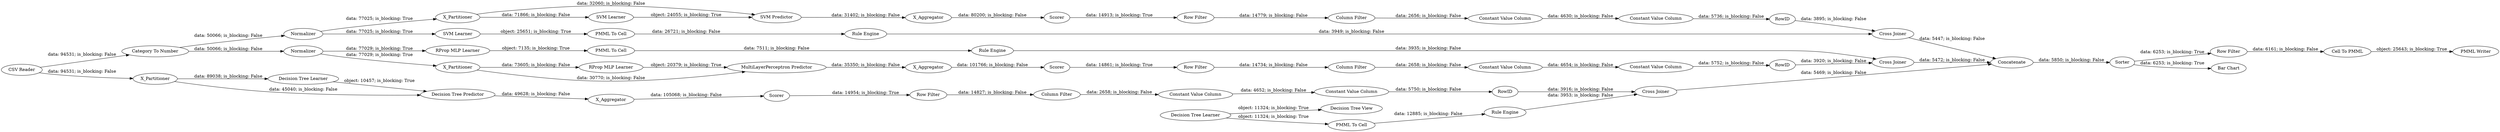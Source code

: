 digraph {
	"-3593570523300805804_53" [label="Row Filter"]
	"2203981554906983130_9" [label="Row Filter"]
	"2019997871590544315_22" [label="PMML To Cell"]
	"3237190295726069136_2" [label=X_Partitioner]
	"-2654002483134356343_33" [label="SVM Learner"]
	"3237190295726069136_41" [label=Scorer]
	"-29976573091476713_9" [label="Row Filter"]
	"-3113106672049760364_35" [label="Decision Tree View"]
	"-3593570523300805804_54" [label="Cell To PMML"]
	"3533211163362116052_7" [label=X_Aggregator]
	"-2654002483134356343_35" [label="Rule Engine"]
	"2019997871590544315_35" [label="RProp MLP Learner"]
	"8734339509728038914_38" [label="Cross Joiner"]
	"3533211163362116052_31" [label="RProp MLP Learner"]
	"-3113106672049760364_28" [label="PMML To Cell"]
	"-29976573091476713_292" [label="Constant Value Column"]
	"3581063713918915974_290" [label="Constant Value Column"]
	"3237190295726069136_32" [label="SVM Predictor"]
	"-3593570523300805804_65" [label="CSV Reader"]
	"2019997871590544315_34" [label="Rule Engine"]
	"8734339509728038914_31" [label="Decision Tree Learner"]
	"-3593570523300805804_60" [label=Concatenate]
	"3533211163362116052_2" [label=X_Partitioner]
	"3237190295726069136_39" [label="Cross Joiner"]
	"3237190295726069136_40" [label=Normalizer]
	"-3113106672049760364_33" [label="Decision Tree Learner"]
	"-3593570523300805804_59" [label="Bar Chart"]
	"2203981554906983130_290" [label="Constant Value Column"]
	"3533211163362116052_40" [label=Scorer]
	"-29976573091476713_290" [label="Constant Value Column"]
	"3533211163362116052_32" [label="MultiLayerPerceptron Predictor"]
	"3581063713918915974_294" [label="Column Filter"]
	"8734339509728038914_7" [label=X_Aggregator]
	"-29976573091476713_294" [label="Column Filter"]
	"-3593570523300805804_52" [label=Sorter]
	"3581063713918915974_9" [label="Row Filter"]
	"3237190295726069136_31" [label="SVM Learner"]
	"3533211163362116052_38" [label="Cross Joiner"]
	"2203981554906983130_293" [label=RowID]
	"8734339509728038914_39" [label=Scorer]
	"-29976573091476713_293" [label=RowID]
	"8734339509728038914_32" [label="Decision Tree Predictor"]
	"2203981554906983130_292" [label="Constant Value Column"]
	"-2654002483134356343_34" [label="PMML To Cell"]
	"-3593570523300805804_61" [label="PMML Writer"]
	"3533211163362116052_39" [label=Normalizer]
	"3237190295726069136_7" [label=X_Aggregator]
	"2203981554906983130_294" [label="Column Filter"]
	"-3593570523300805804_58" [label="Category To Number"]
	"8734339509728038914_2" [label=X_Partitioner]
	"-3113106672049760364_34" [label="Rule Engine"]
	"3581063713918915974_292" [label="Constant Value Column"]
	"3581063713918915974_293" [label=RowID]
	"3581063713918915974_294" -> "3581063713918915974_290" [label="data: 2658; is_blocking: False"]
	"-29976573091476713_293" -> "3237190295726069136_39" [label="data: 3895; is_blocking: False"]
	"-3593570523300805804_54" -> "-3593570523300805804_61" [label="object: 25643; is_blocking: True"]
	"8734339509728038914_2" -> "8734339509728038914_31" [label="data: 89038; is_blocking: False"]
	"3533211163362116052_2" -> "3533211163362116052_31" [label="data: 73605; is_blocking: False"]
	"-2654002483134356343_33" -> "-2654002483134356343_34" [label="object: 25651; is_blocking: True"]
	"-2654002483134356343_34" -> "-2654002483134356343_35" [label="data: 26721; is_blocking: False"]
	"2203981554906983130_290" -> "2203981554906983130_292" [label="data: 4652; is_blocking: False"]
	"3581063713918915974_290" -> "3581063713918915974_292" [label="data: 4654; is_blocking: False"]
	"3533211163362116052_31" -> "3533211163362116052_32" [label="object: 20379; is_blocking: True"]
	"2019997871590544315_22" -> "2019997871590544315_34" [label="data: 7511; is_blocking: False"]
	"8734339509728038914_38" -> "-3593570523300805804_60" [label="data: 5469; is_blocking: False"]
	"-3593570523300805804_65" -> "8734339509728038914_2" [label="data: 94531; is_blocking: False"]
	"-29976573091476713_294" -> "-29976573091476713_290" [label="data: 2656; is_blocking: False"]
	"-3593570523300805804_58" -> "3237190295726069136_40" [label="data: 50066; is_blocking: False"]
	"8734339509728038914_39" -> "2203981554906983130_9" [label="data: 14954; is_blocking: True"]
	"3533211163362116052_32" -> "3533211163362116052_7" [label="data: 35350; is_blocking: False"]
	"8734339509728038914_2" -> "8734339509728038914_32" [label="data: 45040; is_blocking: False"]
	"8734339509728038914_32" -> "8734339509728038914_7" [label="data: 49628; is_blocking: False"]
	"-29976573091476713_292" -> "-29976573091476713_293" [label="data: 5736; is_blocking: False"]
	"-3593570523300805804_53" -> "-3593570523300805804_54" [label="data: 6161; is_blocking: False"]
	"-3593570523300805804_65" -> "-3593570523300805804_58" [label="data: 94531; is_blocking: False"]
	"3533211163362116052_39" -> "3533211163362116052_2" [label="data: 77029; is_blocking: True"]
	"3581063713918915974_293" -> "3533211163362116052_38" [label="data: 3920; is_blocking: False"]
	"8734339509728038914_7" -> "8734339509728038914_39" [label="data: 105068; is_blocking: False"]
	"-29976573091476713_9" -> "-29976573091476713_294" [label="data: 14779; is_blocking: False"]
	"2203981554906983130_9" -> "2203981554906983130_294" [label="data: 14827; is_blocking: False"]
	"-3113106672049760364_33" -> "-3113106672049760364_28" [label="object: 11324; is_blocking: True"]
	"2203981554906983130_293" -> "8734339509728038914_38" [label="data: 3916; is_blocking: False"]
	"3533211163362116052_39" -> "2019997871590544315_35" [label="data: 77029; is_blocking: True"]
	"2019997871590544315_34" -> "3533211163362116052_38" [label="data: 3935; is_blocking: False"]
	"3533211163362116052_7" -> "3533211163362116052_40" [label="data: 101766; is_blocking: False"]
	"3581063713918915974_9" -> "3581063713918915974_294" [label="data: 14734; is_blocking: False"]
	"-29976573091476713_290" -> "-29976573091476713_292" [label="data: 4630; is_blocking: False"]
	"3237190295726069136_31" -> "3237190295726069136_32" [label="object: 24055; is_blocking: True"]
	"3237190295726069136_41" -> "-29976573091476713_9" [label="data: 14913; is_blocking: True"]
	"-2654002483134356343_35" -> "3237190295726069136_39" [label="data: 3949; is_blocking: False"]
	"3533211163362116052_40" -> "3581063713918915974_9" [label="data: 14861; is_blocking: True"]
	"3237190295726069136_2" -> "3237190295726069136_31" [label="data: 71866; is_blocking: False"]
	"8734339509728038914_31" -> "8734339509728038914_32" [label="object: 10457; is_blocking: True"]
	"3581063713918915974_292" -> "3581063713918915974_293" [label="data: 5752; is_blocking: False"]
	"3533211163362116052_38" -> "-3593570523300805804_60" [label="data: 5472; is_blocking: False"]
	"-3593570523300805804_52" -> "-3593570523300805804_53" [label="data: 6253; is_blocking: True"]
	"3533211163362116052_2" -> "3533211163362116052_32" [label="data: 30770; is_blocking: False"]
	"3237190295726069136_32" -> "3237190295726069136_7" [label="data: 31402; is_blocking: False"]
	"2203981554906983130_294" -> "2203981554906983130_290" [label="data: 2658; is_blocking: False"]
	"-3113106672049760364_28" -> "-3113106672049760364_34" [label="data: 12885; is_blocking: False"]
	"-3113106672049760364_34" -> "8734339509728038914_38" [label="data: 3953; is_blocking: False"]
	"3237190295726069136_40" -> "3237190295726069136_2" [label="data: 77025; is_blocking: True"]
	"3237190295726069136_2" -> "3237190295726069136_32" [label="data: 32060; is_blocking: False"]
	"-3593570523300805804_58" -> "3533211163362116052_39" [label="data: 50066; is_blocking: False"]
	"-3113106672049760364_33" -> "-3113106672049760364_35" [label="object: 11324; is_blocking: True"]
	"2019997871590544315_35" -> "2019997871590544315_22" [label="object: 7135; is_blocking: True"]
	"3237190295726069136_39" -> "-3593570523300805804_60" [label="data: 5447; is_blocking: False"]
	"-3593570523300805804_60" -> "-3593570523300805804_52" [label="data: 5850; is_blocking: False"]
	"-3593570523300805804_52" -> "-3593570523300805804_59" [label="data: 6253; is_blocking: True"]
	"3237190295726069136_7" -> "3237190295726069136_41" [label="data: 80200; is_blocking: False"]
	"2203981554906983130_292" -> "2203981554906983130_293" [label="data: 5750; is_blocking: False"]
	"3237190295726069136_40" -> "-2654002483134356343_33" [label="data: 77025; is_blocking: True"]
	rankdir=LR
}
